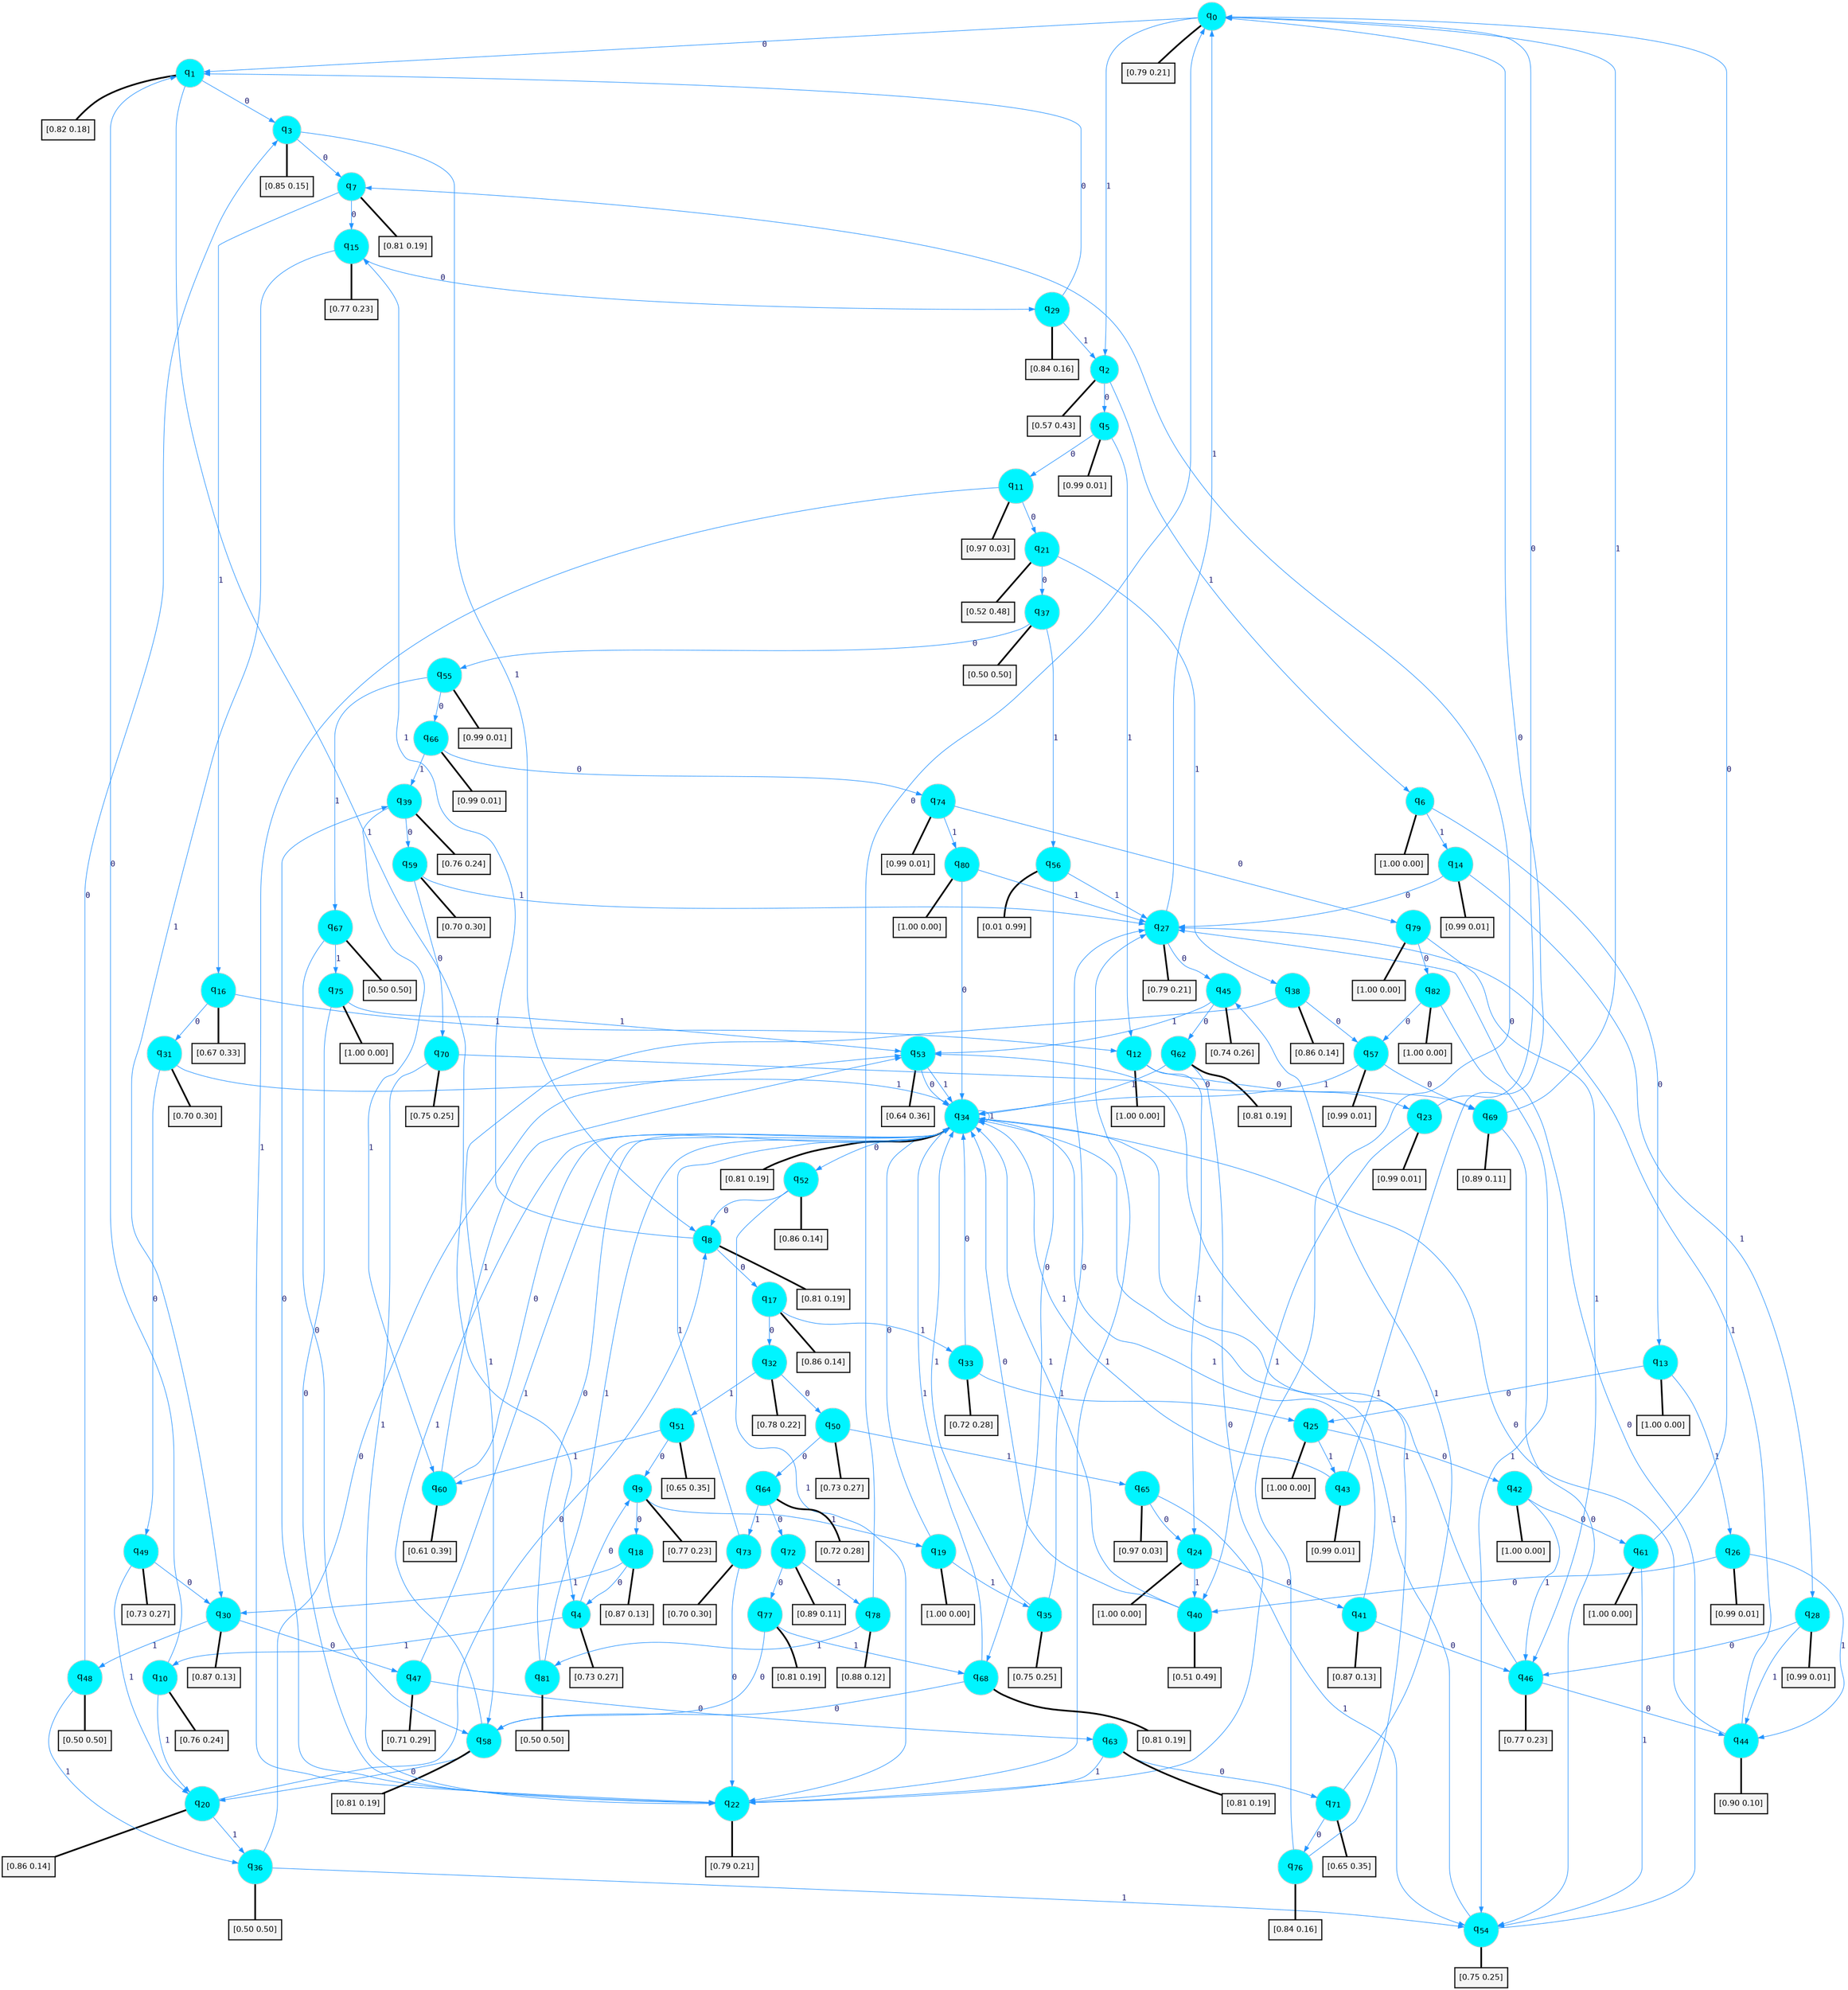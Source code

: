 digraph G {
graph [
bgcolor=transparent, dpi=300, rankdir=TD, size="40,25"];
node [
color=gray, fillcolor=turquoise1, fontcolor=black, fontname=Helvetica, fontsize=16, fontweight=bold, shape=circle, style=filled];
edge [
arrowsize=1, color=dodgerblue1, fontcolor=midnightblue, fontname=courier, fontweight=bold, penwidth=1, style=solid, weight=20];
0[label=<q<SUB>0</SUB>>];
1[label=<q<SUB>1</SUB>>];
2[label=<q<SUB>2</SUB>>];
3[label=<q<SUB>3</SUB>>];
4[label=<q<SUB>4</SUB>>];
5[label=<q<SUB>5</SUB>>];
6[label=<q<SUB>6</SUB>>];
7[label=<q<SUB>7</SUB>>];
8[label=<q<SUB>8</SUB>>];
9[label=<q<SUB>9</SUB>>];
10[label=<q<SUB>10</SUB>>];
11[label=<q<SUB>11</SUB>>];
12[label=<q<SUB>12</SUB>>];
13[label=<q<SUB>13</SUB>>];
14[label=<q<SUB>14</SUB>>];
15[label=<q<SUB>15</SUB>>];
16[label=<q<SUB>16</SUB>>];
17[label=<q<SUB>17</SUB>>];
18[label=<q<SUB>18</SUB>>];
19[label=<q<SUB>19</SUB>>];
20[label=<q<SUB>20</SUB>>];
21[label=<q<SUB>21</SUB>>];
22[label=<q<SUB>22</SUB>>];
23[label=<q<SUB>23</SUB>>];
24[label=<q<SUB>24</SUB>>];
25[label=<q<SUB>25</SUB>>];
26[label=<q<SUB>26</SUB>>];
27[label=<q<SUB>27</SUB>>];
28[label=<q<SUB>28</SUB>>];
29[label=<q<SUB>29</SUB>>];
30[label=<q<SUB>30</SUB>>];
31[label=<q<SUB>31</SUB>>];
32[label=<q<SUB>32</SUB>>];
33[label=<q<SUB>33</SUB>>];
34[label=<q<SUB>34</SUB>>];
35[label=<q<SUB>35</SUB>>];
36[label=<q<SUB>36</SUB>>];
37[label=<q<SUB>37</SUB>>];
38[label=<q<SUB>38</SUB>>];
39[label=<q<SUB>39</SUB>>];
40[label=<q<SUB>40</SUB>>];
41[label=<q<SUB>41</SUB>>];
42[label=<q<SUB>42</SUB>>];
43[label=<q<SUB>43</SUB>>];
44[label=<q<SUB>44</SUB>>];
45[label=<q<SUB>45</SUB>>];
46[label=<q<SUB>46</SUB>>];
47[label=<q<SUB>47</SUB>>];
48[label=<q<SUB>48</SUB>>];
49[label=<q<SUB>49</SUB>>];
50[label=<q<SUB>50</SUB>>];
51[label=<q<SUB>51</SUB>>];
52[label=<q<SUB>52</SUB>>];
53[label=<q<SUB>53</SUB>>];
54[label=<q<SUB>54</SUB>>];
55[label=<q<SUB>55</SUB>>];
56[label=<q<SUB>56</SUB>>];
57[label=<q<SUB>57</SUB>>];
58[label=<q<SUB>58</SUB>>];
59[label=<q<SUB>59</SUB>>];
60[label=<q<SUB>60</SUB>>];
61[label=<q<SUB>61</SUB>>];
62[label=<q<SUB>62</SUB>>];
63[label=<q<SUB>63</SUB>>];
64[label=<q<SUB>64</SUB>>];
65[label=<q<SUB>65</SUB>>];
66[label=<q<SUB>66</SUB>>];
67[label=<q<SUB>67</SUB>>];
68[label=<q<SUB>68</SUB>>];
69[label=<q<SUB>69</SUB>>];
70[label=<q<SUB>70</SUB>>];
71[label=<q<SUB>71</SUB>>];
72[label=<q<SUB>72</SUB>>];
73[label=<q<SUB>73</SUB>>];
74[label=<q<SUB>74</SUB>>];
75[label=<q<SUB>75</SUB>>];
76[label=<q<SUB>76</SUB>>];
77[label=<q<SUB>77</SUB>>];
78[label=<q<SUB>78</SUB>>];
79[label=<q<SUB>79</SUB>>];
80[label=<q<SUB>80</SUB>>];
81[label=<q<SUB>81</SUB>>];
82[label=<q<SUB>82</SUB>>];
83[label="[0.79 0.21]", shape=box,fontcolor=black, fontname=Helvetica, fontsize=14, penwidth=2, fillcolor=whitesmoke,color=black];
84[label="[0.82 0.18]", shape=box,fontcolor=black, fontname=Helvetica, fontsize=14, penwidth=2, fillcolor=whitesmoke,color=black];
85[label="[0.57 0.43]", shape=box,fontcolor=black, fontname=Helvetica, fontsize=14, penwidth=2, fillcolor=whitesmoke,color=black];
86[label="[0.85 0.15]", shape=box,fontcolor=black, fontname=Helvetica, fontsize=14, penwidth=2, fillcolor=whitesmoke,color=black];
87[label="[0.73 0.27]", shape=box,fontcolor=black, fontname=Helvetica, fontsize=14, penwidth=2, fillcolor=whitesmoke,color=black];
88[label="[0.99 0.01]", shape=box,fontcolor=black, fontname=Helvetica, fontsize=14, penwidth=2, fillcolor=whitesmoke,color=black];
89[label="[1.00 0.00]", shape=box,fontcolor=black, fontname=Helvetica, fontsize=14, penwidth=2, fillcolor=whitesmoke,color=black];
90[label="[0.81 0.19]", shape=box,fontcolor=black, fontname=Helvetica, fontsize=14, penwidth=2, fillcolor=whitesmoke,color=black];
91[label="[0.81 0.19]", shape=box,fontcolor=black, fontname=Helvetica, fontsize=14, penwidth=2, fillcolor=whitesmoke,color=black];
92[label="[0.77 0.23]", shape=box,fontcolor=black, fontname=Helvetica, fontsize=14, penwidth=2, fillcolor=whitesmoke,color=black];
93[label="[0.76 0.24]", shape=box,fontcolor=black, fontname=Helvetica, fontsize=14, penwidth=2, fillcolor=whitesmoke,color=black];
94[label="[0.97 0.03]", shape=box,fontcolor=black, fontname=Helvetica, fontsize=14, penwidth=2, fillcolor=whitesmoke,color=black];
95[label="[1.00 0.00]", shape=box,fontcolor=black, fontname=Helvetica, fontsize=14, penwidth=2, fillcolor=whitesmoke,color=black];
96[label="[1.00 0.00]", shape=box,fontcolor=black, fontname=Helvetica, fontsize=14, penwidth=2, fillcolor=whitesmoke,color=black];
97[label="[0.99 0.01]", shape=box,fontcolor=black, fontname=Helvetica, fontsize=14, penwidth=2, fillcolor=whitesmoke,color=black];
98[label="[0.77 0.23]", shape=box,fontcolor=black, fontname=Helvetica, fontsize=14, penwidth=2, fillcolor=whitesmoke,color=black];
99[label="[0.67 0.33]", shape=box,fontcolor=black, fontname=Helvetica, fontsize=14, penwidth=2, fillcolor=whitesmoke,color=black];
100[label="[0.86 0.14]", shape=box,fontcolor=black, fontname=Helvetica, fontsize=14, penwidth=2, fillcolor=whitesmoke,color=black];
101[label="[0.87 0.13]", shape=box,fontcolor=black, fontname=Helvetica, fontsize=14, penwidth=2, fillcolor=whitesmoke,color=black];
102[label="[1.00 0.00]", shape=box,fontcolor=black, fontname=Helvetica, fontsize=14, penwidth=2, fillcolor=whitesmoke,color=black];
103[label="[0.86 0.14]", shape=box,fontcolor=black, fontname=Helvetica, fontsize=14, penwidth=2, fillcolor=whitesmoke,color=black];
104[label="[0.52 0.48]", shape=box,fontcolor=black, fontname=Helvetica, fontsize=14, penwidth=2, fillcolor=whitesmoke,color=black];
105[label="[0.79 0.21]", shape=box,fontcolor=black, fontname=Helvetica, fontsize=14, penwidth=2, fillcolor=whitesmoke,color=black];
106[label="[0.99 0.01]", shape=box,fontcolor=black, fontname=Helvetica, fontsize=14, penwidth=2, fillcolor=whitesmoke,color=black];
107[label="[1.00 0.00]", shape=box,fontcolor=black, fontname=Helvetica, fontsize=14, penwidth=2, fillcolor=whitesmoke,color=black];
108[label="[1.00 0.00]", shape=box,fontcolor=black, fontname=Helvetica, fontsize=14, penwidth=2, fillcolor=whitesmoke,color=black];
109[label="[0.99 0.01]", shape=box,fontcolor=black, fontname=Helvetica, fontsize=14, penwidth=2, fillcolor=whitesmoke,color=black];
110[label="[0.79 0.21]", shape=box,fontcolor=black, fontname=Helvetica, fontsize=14, penwidth=2, fillcolor=whitesmoke,color=black];
111[label="[0.99 0.01]", shape=box,fontcolor=black, fontname=Helvetica, fontsize=14, penwidth=2, fillcolor=whitesmoke,color=black];
112[label="[0.84 0.16]", shape=box,fontcolor=black, fontname=Helvetica, fontsize=14, penwidth=2, fillcolor=whitesmoke,color=black];
113[label="[0.87 0.13]", shape=box,fontcolor=black, fontname=Helvetica, fontsize=14, penwidth=2, fillcolor=whitesmoke,color=black];
114[label="[0.70 0.30]", shape=box,fontcolor=black, fontname=Helvetica, fontsize=14, penwidth=2, fillcolor=whitesmoke,color=black];
115[label="[0.78 0.22]", shape=box,fontcolor=black, fontname=Helvetica, fontsize=14, penwidth=2, fillcolor=whitesmoke,color=black];
116[label="[0.72 0.28]", shape=box,fontcolor=black, fontname=Helvetica, fontsize=14, penwidth=2, fillcolor=whitesmoke,color=black];
117[label="[0.81 0.19]", shape=box,fontcolor=black, fontname=Helvetica, fontsize=14, penwidth=2, fillcolor=whitesmoke,color=black];
118[label="[0.75 0.25]", shape=box,fontcolor=black, fontname=Helvetica, fontsize=14, penwidth=2, fillcolor=whitesmoke,color=black];
119[label="[0.50 0.50]", shape=box,fontcolor=black, fontname=Helvetica, fontsize=14, penwidth=2, fillcolor=whitesmoke,color=black];
120[label="[0.50 0.50]", shape=box,fontcolor=black, fontname=Helvetica, fontsize=14, penwidth=2, fillcolor=whitesmoke,color=black];
121[label="[0.86 0.14]", shape=box,fontcolor=black, fontname=Helvetica, fontsize=14, penwidth=2, fillcolor=whitesmoke,color=black];
122[label="[0.76 0.24]", shape=box,fontcolor=black, fontname=Helvetica, fontsize=14, penwidth=2, fillcolor=whitesmoke,color=black];
123[label="[0.51 0.49]", shape=box,fontcolor=black, fontname=Helvetica, fontsize=14, penwidth=2, fillcolor=whitesmoke,color=black];
124[label="[0.87 0.13]", shape=box,fontcolor=black, fontname=Helvetica, fontsize=14, penwidth=2, fillcolor=whitesmoke,color=black];
125[label="[1.00 0.00]", shape=box,fontcolor=black, fontname=Helvetica, fontsize=14, penwidth=2, fillcolor=whitesmoke,color=black];
126[label="[0.99 0.01]", shape=box,fontcolor=black, fontname=Helvetica, fontsize=14, penwidth=2, fillcolor=whitesmoke,color=black];
127[label="[0.90 0.10]", shape=box,fontcolor=black, fontname=Helvetica, fontsize=14, penwidth=2, fillcolor=whitesmoke,color=black];
128[label="[0.74 0.26]", shape=box,fontcolor=black, fontname=Helvetica, fontsize=14, penwidth=2, fillcolor=whitesmoke,color=black];
129[label="[0.77 0.23]", shape=box,fontcolor=black, fontname=Helvetica, fontsize=14, penwidth=2, fillcolor=whitesmoke,color=black];
130[label="[0.71 0.29]", shape=box,fontcolor=black, fontname=Helvetica, fontsize=14, penwidth=2, fillcolor=whitesmoke,color=black];
131[label="[0.50 0.50]", shape=box,fontcolor=black, fontname=Helvetica, fontsize=14, penwidth=2, fillcolor=whitesmoke,color=black];
132[label="[0.73 0.27]", shape=box,fontcolor=black, fontname=Helvetica, fontsize=14, penwidth=2, fillcolor=whitesmoke,color=black];
133[label="[0.73 0.27]", shape=box,fontcolor=black, fontname=Helvetica, fontsize=14, penwidth=2, fillcolor=whitesmoke,color=black];
134[label="[0.65 0.35]", shape=box,fontcolor=black, fontname=Helvetica, fontsize=14, penwidth=2, fillcolor=whitesmoke,color=black];
135[label="[0.86 0.14]", shape=box,fontcolor=black, fontname=Helvetica, fontsize=14, penwidth=2, fillcolor=whitesmoke,color=black];
136[label="[0.64 0.36]", shape=box,fontcolor=black, fontname=Helvetica, fontsize=14, penwidth=2, fillcolor=whitesmoke,color=black];
137[label="[0.75 0.25]", shape=box,fontcolor=black, fontname=Helvetica, fontsize=14, penwidth=2, fillcolor=whitesmoke,color=black];
138[label="[0.99 0.01]", shape=box,fontcolor=black, fontname=Helvetica, fontsize=14, penwidth=2, fillcolor=whitesmoke,color=black];
139[label="[0.01 0.99]", shape=box,fontcolor=black, fontname=Helvetica, fontsize=14, penwidth=2, fillcolor=whitesmoke,color=black];
140[label="[0.99 0.01]", shape=box,fontcolor=black, fontname=Helvetica, fontsize=14, penwidth=2, fillcolor=whitesmoke,color=black];
141[label="[0.81 0.19]", shape=box,fontcolor=black, fontname=Helvetica, fontsize=14, penwidth=2, fillcolor=whitesmoke,color=black];
142[label="[0.70 0.30]", shape=box,fontcolor=black, fontname=Helvetica, fontsize=14, penwidth=2, fillcolor=whitesmoke,color=black];
143[label="[0.61 0.39]", shape=box,fontcolor=black, fontname=Helvetica, fontsize=14, penwidth=2, fillcolor=whitesmoke,color=black];
144[label="[1.00 0.00]", shape=box,fontcolor=black, fontname=Helvetica, fontsize=14, penwidth=2, fillcolor=whitesmoke,color=black];
145[label="[0.81 0.19]", shape=box,fontcolor=black, fontname=Helvetica, fontsize=14, penwidth=2, fillcolor=whitesmoke,color=black];
146[label="[0.81 0.19]", shape=box,fontcolor=black, fontname=Helvetica, fontsize=14, penwidth=2, fillcolor=whitesmoke,color=black];
147[label="[0.72 0.28]", shape=box,fontcolor=black, fontname=Helvetica, fontsize=14, penwidth=2, fillcolor=whitesmoke,color=black];
148[label="[0.97 0.03]", shape=box,fontcolor=black, fontname=Helvetica, fontsize=14, penwidth=2, fillcolor=whitesmoke,color=black];
149[label="[0.99 0.01]", shape=box,fontcolor=black, fontname=Helvetica, fontsize=14, penwidth=2, fillcolor=whitesmoke,color=black];
150[label="[0.50 0.50]", shape=box,fontcolor=black, fontname=Helvetica, fontsize=14, penwidth=2, fillcolor=whitesmoke,color=black];
151[label="[0.81 0.19]", shape=box,fontcolor=black, fontname=Helvetica, fontsize=14, penwidth=2, fillcolor=whitesmoke,color=black];
152[label="[0.89 0.11]", shape=box,fontcolor=black, fontname=Helvetica, fontsize=14, penwidth=2, fillcolor=whitesmoke,color=black];
153[label="[0.75 0.25]", shape=box,fontcolor=black, fontname=Helvetica, fontsize=14, penwidth=2, fillcolor=whitesmoke,color=black];
154[label="[0.65 0.35]", shape=box,fontcolor=black, fontname=Helvetica, fontsize=14, penwidth=2, fillcolor=whitesmoke,color=black];
155[label="[0.89 0.11]", shape=box,fontcolor=black, fontname=Helvetica, fontsize=14, penwidth=2, fillcolor=whitesmoke,color=black];
156[label="[0.70 0.30]", shape=box,fontcolor=black, fontname=Helvetica, fontsize=14, penwidth=2, fillcolor=whitesmoke,color=black];
157[label="[0.99 0.01]", shape=box,fontcolor=black, fontname=Helvetica, fontsize=14, penwidth=2, fillcolor=whitesmoke,color=black];
158[label="[1.00 0.00]", shape=box,fontcolor=black, fontname=Helvetica, fontsize=14, penwidth=2, fillcolor=whitesmoke,color=black];
159[label="[0.84 0.16]", shape=box,fontcolor=black, fontname=Helvetica, fontsize=14, penwidth=2, fillcolor=whitesmoke,color=black];
160[label="[0.81 0.19]", shape=box,fontcolor=black, fontname=Helvetica, fontsize=14, penwidth=2, fillcolor=whitesmoke,color=black];
161[label="[0.88 0.12]", shape=box,fontcolor=black, fontname=Helvetica, fontsize=14, penwidth=2, fillcolor=whitesmoke,color=black];
162[label="[1.00 0.00]", shape=box,fontcolor=black, fontname=Helvetica, fontsize=14, penwidth=2, fillcolor=whitesmoke,color=black];
163[label="[1.00 0.00]", shape=box,fontcolor=black, fontname=Helvetica, fontsize=14, penwidth=2, fillcolor=whitesmoke,color=black];
164[label="[0.50 0.50]", shape=box,fontcolor=black, fontname=Helvetica, fontsize=14, penwidth=2, fillcolor=whitesmoke,color=black];
165[label="[1.00 0.00]", shape=box,fontcolor=black, fontname=Helvetica, fontsize=14, penwidth=2, fillcolor=whitesmoke,color=black];
0->1 [label=0];
0->2 [label=1];
0->83 [arrowhead=none, penwidth=3,color=black];
1->3 [label=0];
1->4 [label=1];
1->84 [arrowhead=none, penwidth=3,color=black];
2->5 [label=0];
2->6 [label=1];
2->85 [arrowhead=none, penwidth=3,color=black];
3->7 [label=0];
3->8 [label=1];
3->86 [arrowhead=none, penwidth=3,color=black];
4->9 [label=0];
4->10 [label=1];
4->87 [arrowhead=none, penwidth=3,color=black];
5->11 [label=0];
5->12 [label=1];
5->88 [arrowhead=none, penwidth=3,color=black];
6->13 [label=0];
6->14 [label=1];
6->89 [arrowhead=none, penwidth=3,color=black];
7->15 [label=0];
7->16 [label=1];
7->90 [arrowhead=none, penwidth=3,color=black];
8->17 [label=0];
8->15 [label=1];
8->91 [arrowhead=none, penwidth=3,color=black];
9->18 [label=0];
9->19 [label=1];
9->92 [arrowhead=none, penwidth=3,color=black];
10->1 [label=0];
10->20 [label=1];
10->93 [arrowhead=none, penwidth=3,color=black];
11->21 [label=0];
11->22 [label=1];
11->94 [arrowhead=none, penwidth=3,color=black];
12->23 [label=0];
12->24 [label=1];
12->95 [arrowhead=none, penwidth=3,color=black];
13->25 [label=0];
13->26 [label=1];
13->96 [arrowhead=none, penwidth=3,color=black];
14->27 [label=0];
14->28 [label=1];
14->97 [arrowhead=none, penwidth=3,color=black];
15->29 [label=0];
15->30 [label=1];
15->98 [arrowhead=none, penwidth=3,color=black];
16->31 [label=0];
16->12 [label=1];
16->99 [arrowhead=none, penwidth=3,color=black];
17->32 [label=0];
17->33 [label=1];
17->100 [arrowhead=none, penwidth=3,color=black];
18->4 [label=0];
18->30 [label=1];
18->101 [arrowhead=none, penwidth=3,color=black];
19->34 [label=0];
19->35 [label=1];
19->102 [arrowhead=none, penwidth=3,color=black];
20->8 [label=0];
20->36 [label=1];
20->103 [arrowhead=none, penwidth=3,color=black];
21->37 [label=0];
21->38 [label=1];
21->104 [arrowhead=none, penwidth=3,color=black];
22->39 [label=0];
22->27 [label=1];
22->105 [arrowhead=none, penwidth=3,color=black];
23->0 [label=0];
23->40 [label=1];
23->106 [arrowhead=none, penwidth=3,color=black];
24->41 [label=0];
24->40 [label=1];
24->107 [arrowhead=none, penwidth=3,color=black];
25->42 [label=0];
25->43 [label=1];
25->108 [arrowhead=none, penwidth=3,color=black];
26->40 [label=0];
26->44 [label=1];
26->109 [arrowhead=none, penwidth=3,color=black];
27->45 [label=0];
27->0 [label=1];
27->110 [arrowhead=none, penwidth=3,color=black];
28->46 [label=0];
28->44 [label=1];
28->111 [arrowhead=none, penwidth=3,color=black];
29->1 [label=0];
29->2 [label=1];
29->112 [arrowhead=none, penwidth=3,color=black];
30->47 [label=0];
30->48 [label=1];
30->113 [arrowhead=none, penwidth=3,color=black];
31->49 [label=0];
31->34 [label=1];
31->114 [arrowhead=none, penwidth=3,color=black];
32->50 [label=0];
32->51 [label=1];
32->115 [arrowhead=none, penwidth=3,color=black];
33->34 [label=0];
33->25 [label=1];
33->116 [arrowhead=none, penwidth=3,color=black];
34->52 [label=0];
34->34 [label=1];
34->117 [arrowhead=none, penwidth=3,color=black];
35->27 [label=0];
35->34 [label=1];
35->118 [arrowhead=none, penwidth=3,color=black];
36->53 [label=0];
36->54 [label=1];
36->119 [arrowhead=none, penwidth=3,color=black];
37->55 [label=0];
37->56 [label=1];
37->120 [arrowhead=none, penwidth=3,color=black];
38->57 [label=0];
38->58 [label=1];
38->121 [arrowhead=none, penwidth=3,color=black];
39->59 [label=0];
39->60 [label=1];
39->122 [arrowhead=none, penwidth=3,color=black];
40->34 [label=0];
40->34 [label=1];
40->123 [arrowhead=none, penwidth=3,color=black];
41->46 [label=0];
41->34 [label=1];
41->124 [arrowhead=none, penwidth=3,color=black];
42->61 [label=0];
42->46 [label=1];
42->125 [arrowhead=none, penwidth=3,color=black];
43->0 [label=0];
43->34 [label=1];
43->126 [arrowhead=none, penwidth=3,color=black];
44->34 [label=0];
44->27 [label=1];
44->127 [arrowhead=none, penwidth=3,color=black];
45->62 [label=0];
45->53 [label=1];
45->128 [arrowhead=none, penwidth=3,color=black];
46->44 [label=0];
46->34 [label=1];
46->129 [arrowhead=none, penwidth=3,color=black];
47->63 [label=0];
47->34 [label=1];
47->130 [arrowhead=none, penwidth=3,color=black];
48->3 [label=0];
48->36 [label=1];
48->131 [arrowhead=none, penwidth=3,color=black];
49->30 [label=0];
49->20 [label=1];
49->132 [arrowhead=none, penwidth=3,color=black];
50->64 [label=0];
50->65 [label=1];
50->133 [arrowhead=none, penwidth=3,color=black];
51->9 [label=0];
51->60 [label=1];
51->134 [arrowhead=none, penwidth=3,color=black];
52->8 [label=0];
52->22 [label=1];
52->135 [arrowhead=none, penwidth=3,color=black];
53->34 [label=0];
53->34 [label=1];
53->136 [arrowhead=none, penwidth=3,color=black];
54->27 [label=0];
54->34 [label=1];
54->137 [arrowhead=none, penwidth=3,color=black];
55->66 [label=0];
55->67 [label=1];
55->138 [arrowhead=none, penwidth=3,color=black];
56->68 [label=0];
56->27 [label=1];
56->139 [arrowhead=none, penwidth=3,color=black];
57->69 [label=0];
57->34 [label=1];
57->140 [arrowhead=none, penwidth=3,color=black];
58->20 [label=0];
58->34 [label=1];
58->141 [arrowhead=none, penwidth=3,color=black];
59->70 [label=0];
59->27 [label=1];
59->142 [arrowhead=none, penwidth=3,color=black];
60->34 [label=0];
60->53 [label=1];
60->143 [arrowhead=none, penwidth=3,color=black];
61->0 [label=0];
61->54 [label=1];
61->144 [arrowhead=none, penwidth=3,color=black];
62->22 [label=0];
62->34 [label=1];
62->145 [arrowhead=none, penwidth=3,color=black];
63->71 [label=0];
63->22 [label=1];
63->146 [arrowhead=none, penwidth=3,color=black];
64->72 [label=0];
64->73 [label=1];
64->147 [arrowhead=none, penwidth=3,color=black];
65->24 [label=0];
65->54 [label=1];
65->148 [arrowhead=none, penwidth=3,color=black];
66->74 [label=0];
66->39 [label=1];
66->149 [arrowhead=none, penwidth=3,color=black];
67->58 [label=0];
67->75 [label=1];
67->150 [arrowhead=none, penwidth=3,color=black];
68->58 [label=0];
68->34 [label=1];
68->151 [arrowhead=none, penwidth=3,color=black];
69->54 [label=0];
69->0 [label=1];
69->152 [arrowhead=none, penwidth=3,color=black];
70->69 [label=0];
70->22 [label=1];
70->153 [arrowhead=none, penwidth=3,color=black];
71->76 [label=0];
71->45 [label=1];
71->154 [arrowhead=none, penwidth=3,color=black];
72->77 [label=0];
72->78 [label=1];
72->155 [arrowhead=none, penwidth=3,color=black];
73->22 [label=0];
73->34 [label=1];
73->156 [arrowhead=none, penwidth=3,color=black];
74->79 [label=0];
74->80 [label=1];
74->157 [arrowhead=none, penwidth=3,color=black];
75->22 [label=0];
75->53 [label=1];
75->158 [arrowhead=none, penwidth=3,color=black];
76->7 [label=0];
76->53 [label=1];
76->159 [arrowhead=none, penwidth=3,color=black];
77->58 [label=0];
77->68 [label=1];
77->160 [arrowhead=none, penwidth=3,color=black];
78->0 [label=0];
78->81 [label=1];
78->161 [arrowhead=none, penwidth=3,color=black];
79->82 [label=0];
79->46 [label=1];
79->162 [arrowhead=none, penwidth=3,color=black];
80->34 [label=0];
80->27 [label=1];
80->163 [arrowhead=none, penwidth=3,color=black];
81->34 [label=0];
81->34 [label=1];
81->164 [arrowhead=none, penwidth=3,color=black];
82->57 [label=0];
82->54 [label=1];
82->165 [arrowhead=none, penwidth=3,color=black];
}
